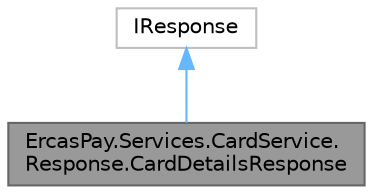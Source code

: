digraph "ErcasPay.Services.CardService.Response.CardDetailsResponse"
{
 // LATEX_PDF_SIZE
  bgcolor="transparent";
  edge [fontname=Helvetica,fontsize=10,labelfontname=Helvetica,labelfontsize=10];
  node [fontname=Helvetica,fontsize=10,shape=box,height=0.2,width=0.4];
  Node1 [id="Node000001",label="ErcasPay.Services.CardService.\lResponse.CardDetailsResponse",height=0.2,width=0.4,color="gray40", fillcolor="grey60", style="filled", fontcolor="black",tooltip="Card details API response."];
  Node2 -> Node1 [id="edge1_Node000001_Node000002",dir="back",color="steelblue1",style="solid",tooltip=" "];
  Node2 [id="Node000002",label="IResponse",height=0.2,width=0.4,color="grey75", fillcolor="white", style="filled",URL="$interfaceErcasPay_1_1Base_1_1Response_1_1IResponse.html",tooltip=" "];
}
